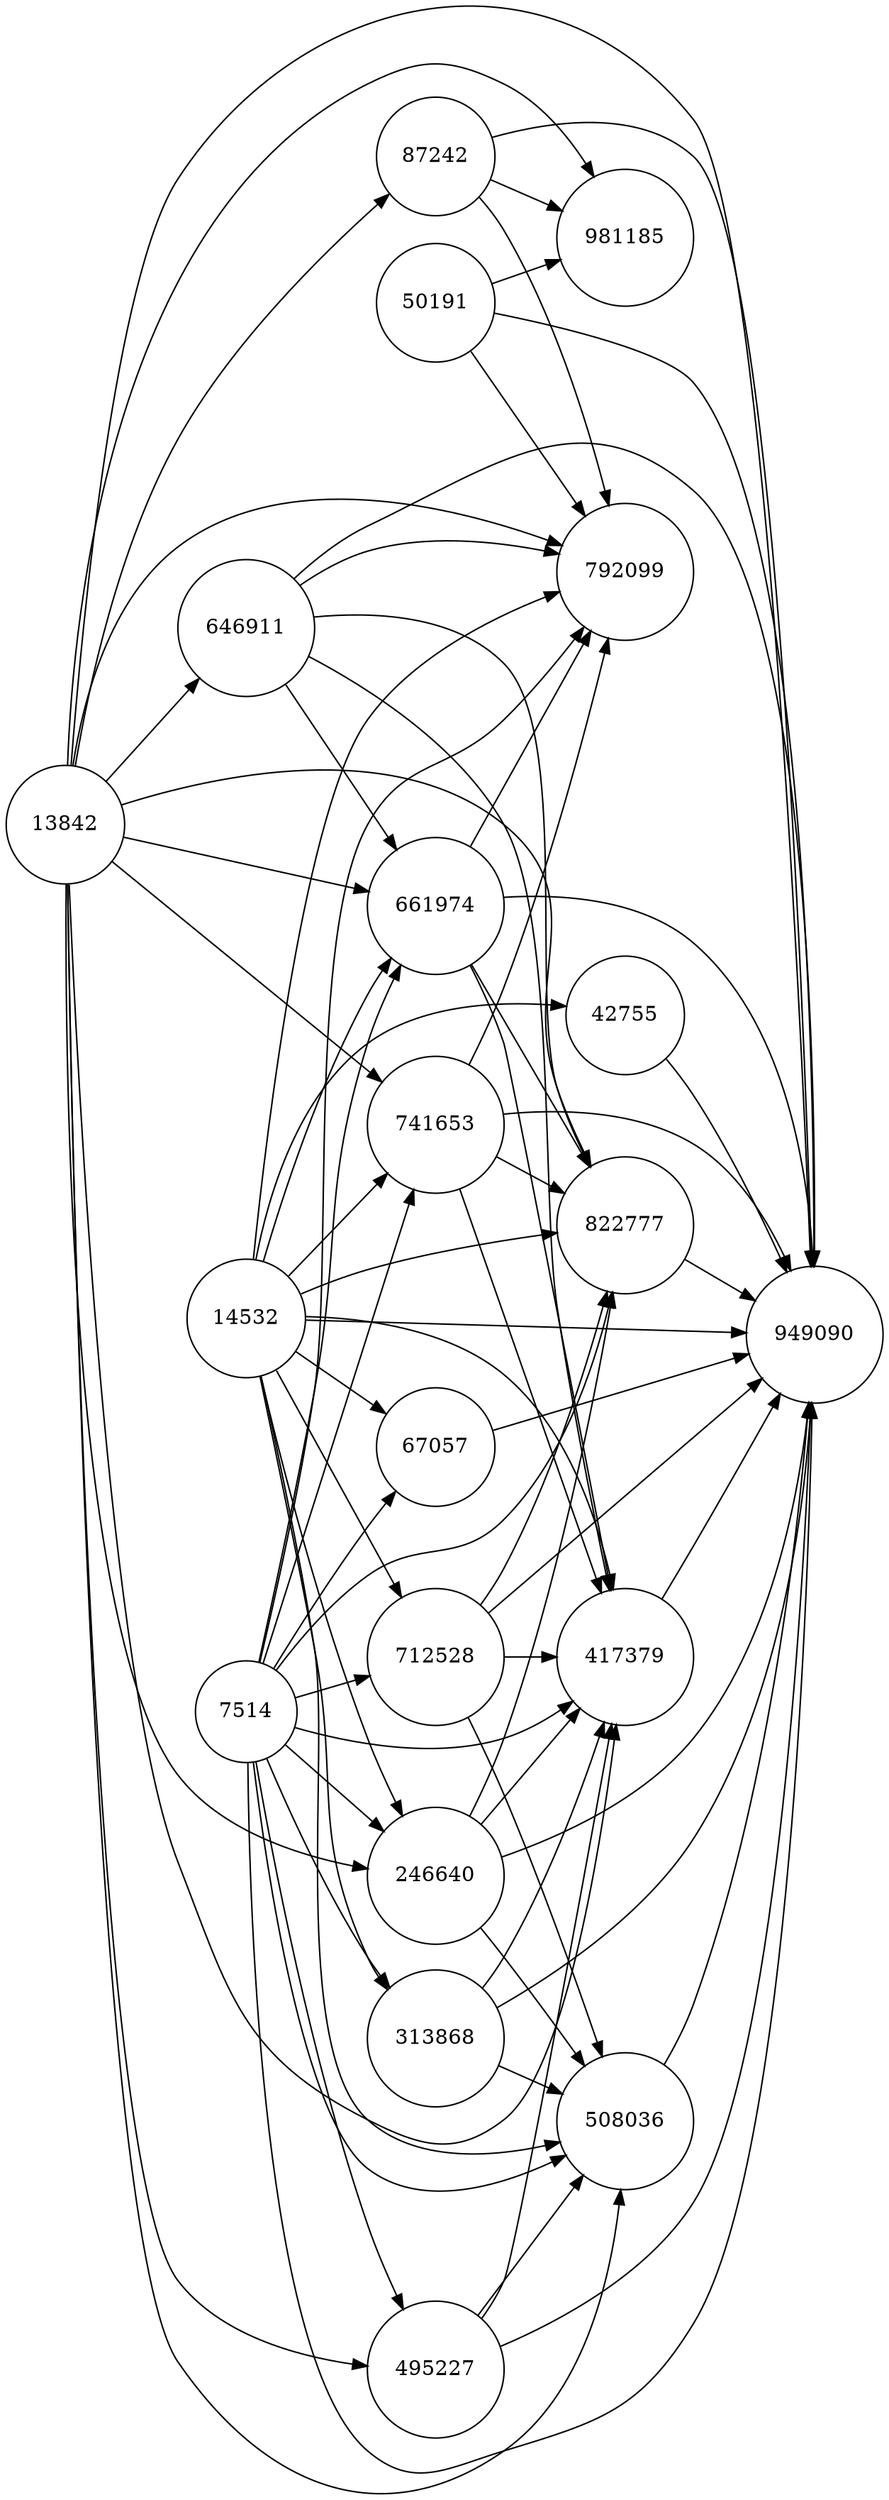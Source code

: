 digraph {
rankdir = LR;
node [shape = circle];
13842 -> 741653
13842 -> 792099
13842 -> 508036
13842 -> 246640
13842 -> 646911
13842 -> 949090
13842 -> 417379
13842 -> 661974
13842 -> 822777
13842 -> 87242
13842 -> 495227
13842 -> 981185
14532 -> 741653
14532 -> 792099
14532 -> 42755
14532 -> 313868
14532 -> 508036
14532 -> 246640
14532 -> 949090
14532 -> 712528
14532 -> 417379
14532 -> 661974
14532 -> 822777
14532 -> 67057
246640 -> 508036
246640 -> 949090
246640 -> 417379
246640 -> 822777
313868 -> 508036
313868 -> 949090
313868 -> 417379
417379 -> 949090
42755 -> 949090
495227 -> 508036
495227 -> 949090
495227 -> 417379
50191 -> 792099
50191 -> 949090
50191 -> 981185
508036 -> 949090
646911 -> 792099
646911 -> 949090
646911 -> 417379
646911 -> 661974
646911 -> 822777
661974 -> 792099
661974 -> 949090
661974 -> 417379
661974 -> 822777
67057 -> 949090
712528 -> 508036
712528 -> 949090
712528 -> 417379
712528 -> 822777
741653 -> 792099
741653 -> 949090
741653 -> 417379
741653 -> 822777
7514 -> 741653
7514 -> 792099
7514 -> 313868
7514 -> 508036
7514 -> 246640
7514 -> 949090
7514 -> 712528
7514 -> 417379
7514 -> 661974
7514 -> 822777
7514 -> 495227
7514 -> 67057
822777 -> 949090
87242 -> 792099
87242 -> 949090
87242 -> 981185
}
